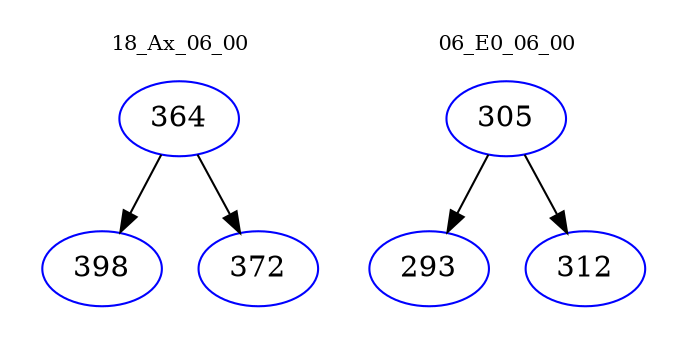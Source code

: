digraph{
subgraph cluster_0 {
color = white
label = "18_Ax_06_00";
fontsize=10;
T0_364 [label="364", color="blue"]
T0_364 -> T0_398 [color="black"]
T0_398 [label="398", color="blue"]
T0_364 -> T0_372 [color="black"]
T0_372 [label="372", color="blue"]
}
subgraph cluster_1 {
color = white
label = "06_E0_06_00";
fontsize=10;
T1_305 [label="305", color="blue"]
T1_305 -> T1_293 [color="black"]
T1_293 [label="293", color="blue"]
T1_305 -> T1_312 [color="black"]
T1_312 [label="312", color="blue"]
}
}
